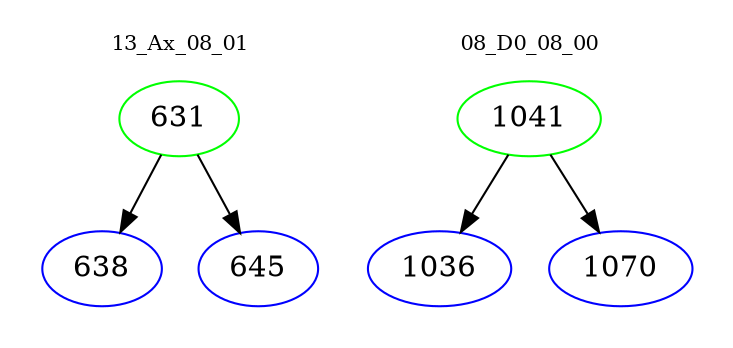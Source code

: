 digraph{
subgraph cluster_0 {
color = white
label = "13_Ax_08_01";
fontsize=10;
T0_631 [label="631", color="green"]
T0_631 -> T0_638 [color="black"]
T0_638 [label="638", color="blue"]
T0_631 -> T0_645 [color="black"]
T0_645 [label="645", color="blue"]
}
subgraph cluster_1 {
color = white
label = "08_D0_08_00";
fontsize=10;
T1_1041 [label="1041", color="green"]
T1_1041 -> T1_1036 [color="black"]
T1_1036 [label="1036", color="blue"]
T1_1041 -> T1_1070 [color="black"]
T1_1070 [label="1070", color="blue"]
}
}
